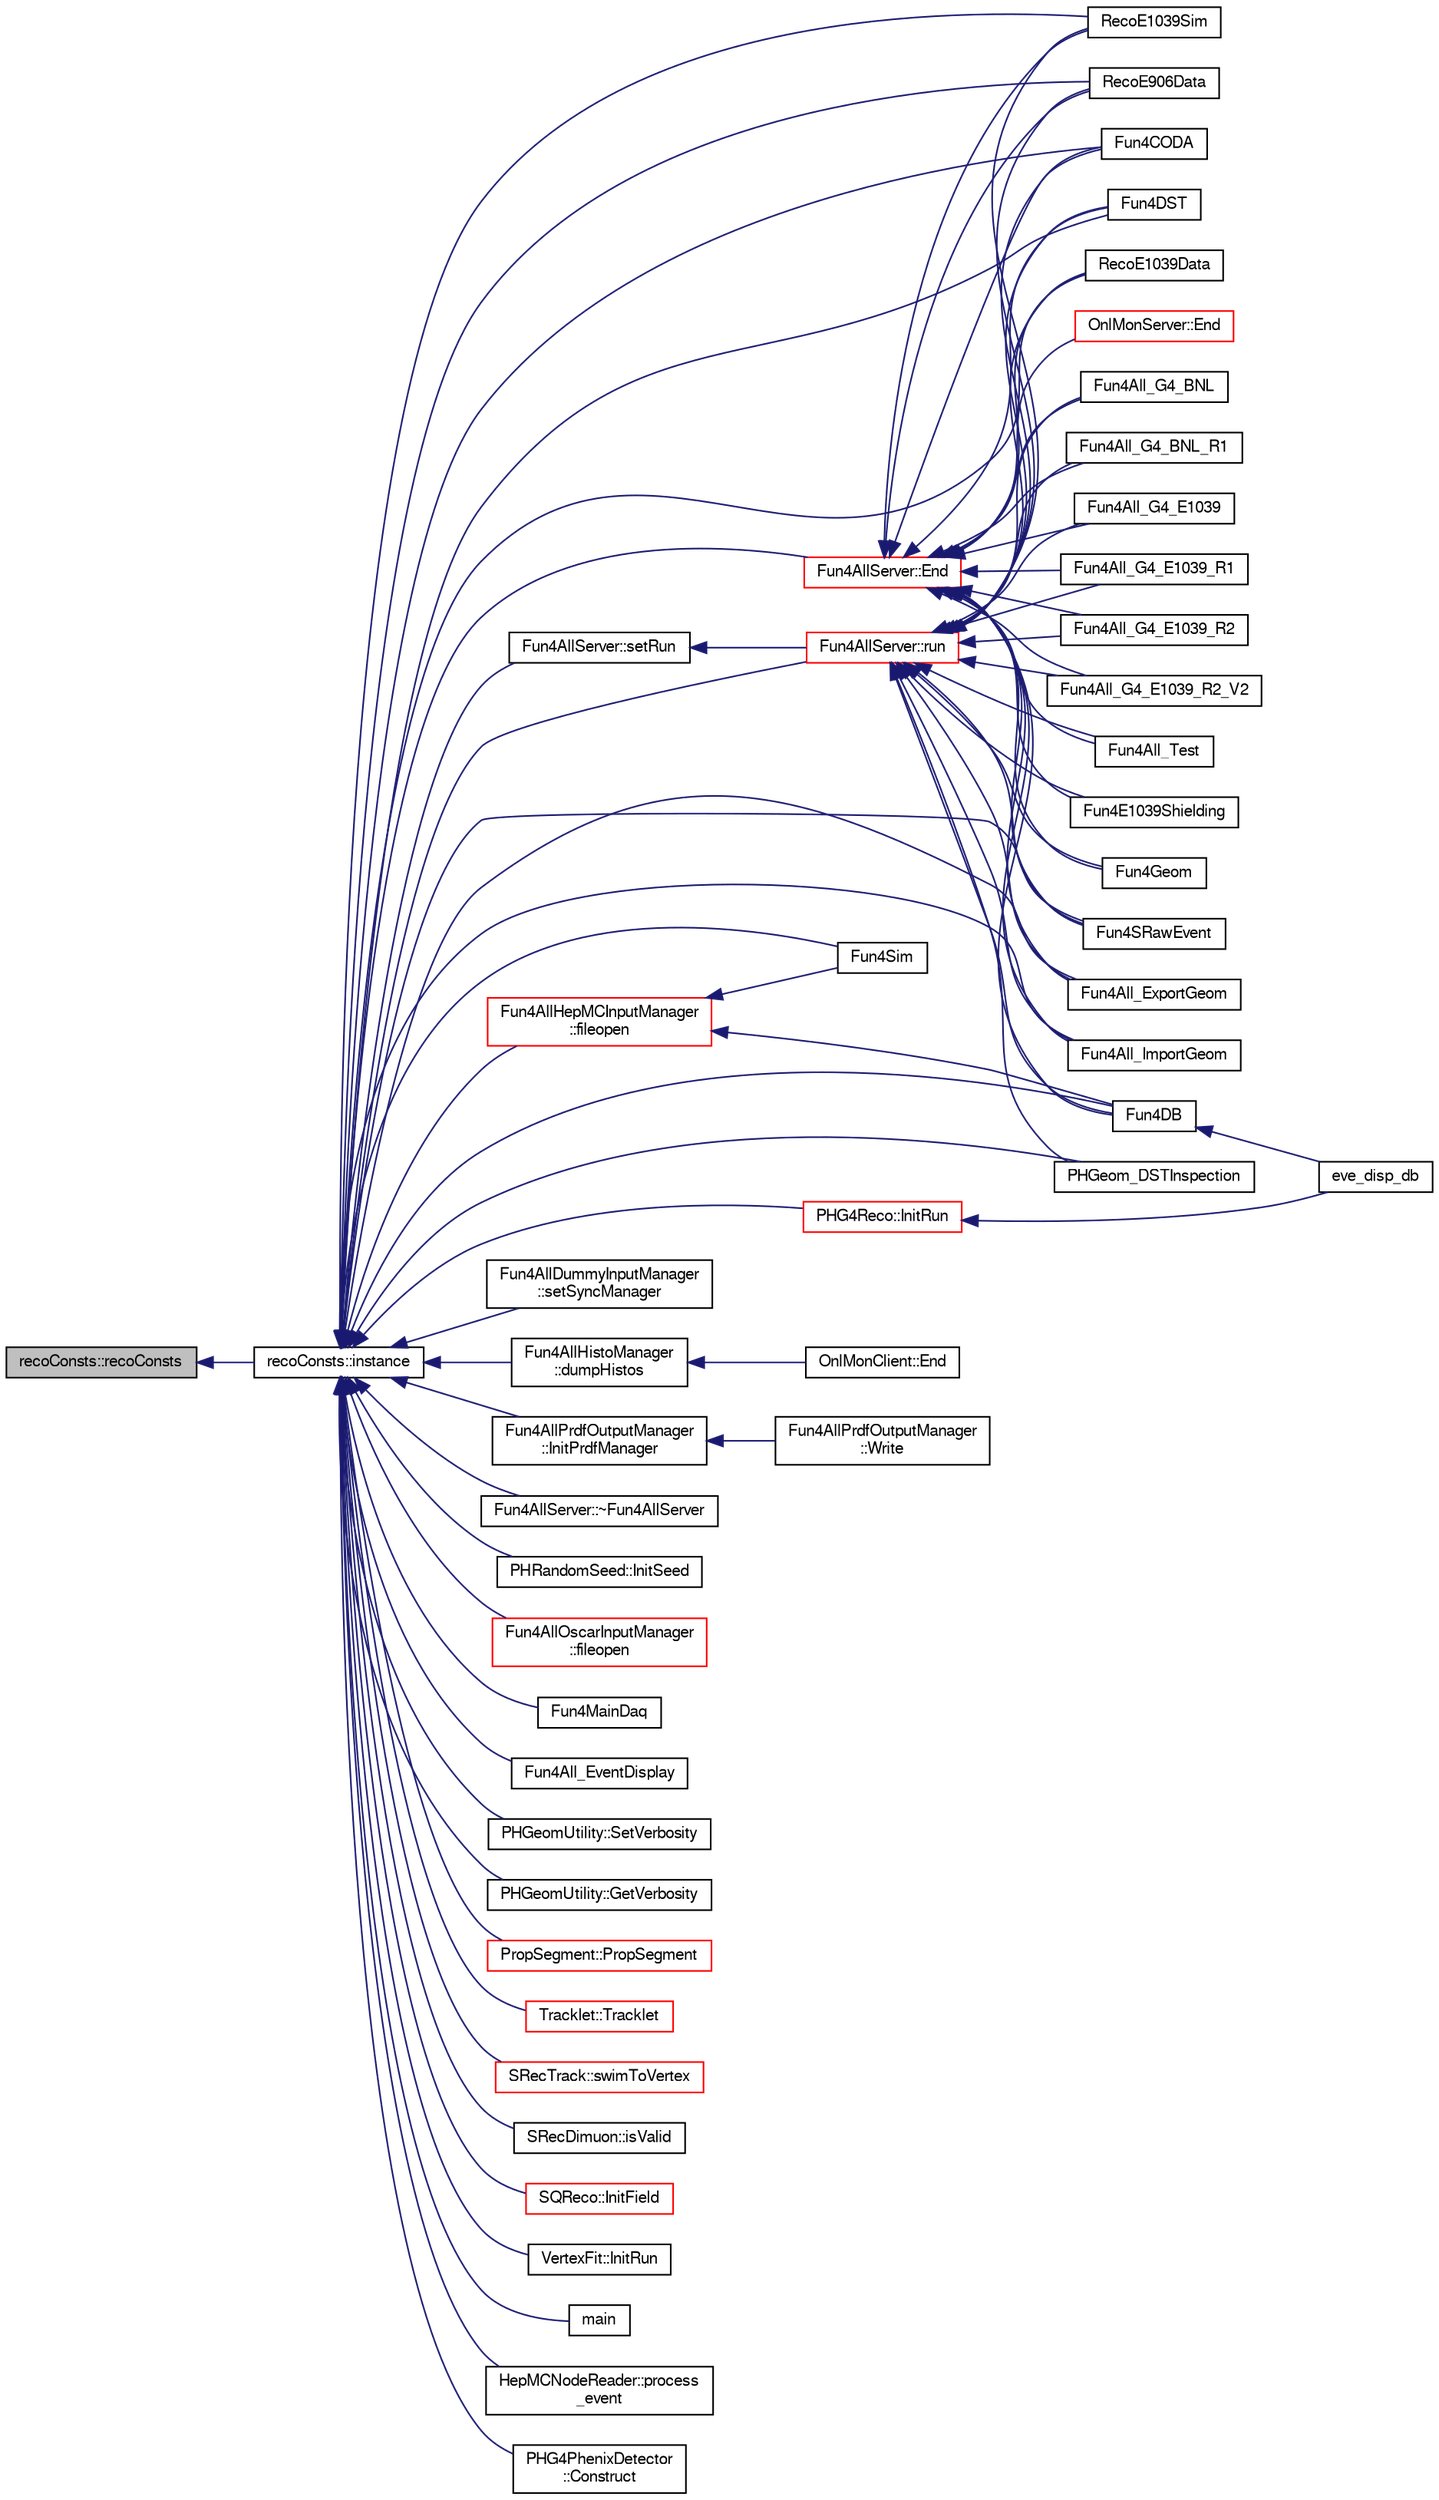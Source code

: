 digraph "recoConsts::recoConsts"
{
  bgcolor="transparent";
  edge [fontname="FreeSans",fontsize="10",labelfontname="FreeSans",labelfontsize="10"];
  node [fontname="FreeSans",fontsize="10",shape=record];
  rankdir="LR";
  Node1 [label="recoConsts::recoConsts",height=0.2,width=0.4,color="black", fillcolor="grey75", style="filled" fontcolor="black"];
  Node1 -> Node2 [dir="back",color="midnightblue",fontsize="10",style="solid",fontname="FreeSans"];
  Node2 [label="recoConsts::instance",height=0.2,width=0.4,color="black",URL="$d8/d14/classrecoConsts.html#ae69a5c29a7199ba16d0e537158618802"];
  Node2 -> Node3 [dir="back",color="midnightblue",fontsize="10",style="solid",fontname="FreeSans"];
  Node3 [label="Fun4CODA",height=0.2,width=0.4,color="black",URL="$db/dbe/Fun4CODA_8C.html#a1bbee777074605aa2a59ddf9b2b52742"];
  Node2 -> Node4 [dir="back",color="midnightblue",fontsize="10",style="solid",fontname="FreeSans"];
  Node4 [label="Fun4DST",height=0.2,width=0.4,color="black",URL="$de/daf/Fun4DST_8C.html#a6a43c5ad028285b022976fa872e60cbc"];
  Node2 -> Node5 [dir="back",color="midnightblue",fontsize="10",style="solid",fontname="FreeSans"];
  Node5 [label="RecoE1039Data",height=0.2,width=0.4,color="black",URL="$db/dea/RecoE1039Data_8C.html#a619388c470b52b98a611cb6f18ba24c1"];
  Node2 -> Node6 [dir="back",color="midnightblue",fontsize="10",style="solid",fontname="FreeSans"];
  Node6 [label="RecoE1039Sim",height=0.2,width=0.4,color="black",URL="$d0/d9c/RecoE1039Sim_8C.html#a07edfd7b51752cb53ea50911050a8511"];
  Node2 -> Node7 [dir="back",color="midnightblue",fontsize="10",style="solid",fontname="FreeSans"];
  Node7 [label="RecoE906Data",height=0.2,width=0.4,color="black",URL="$df/d0c/RecoE906Data_8C.html#ad032525ca693000ba382d14d82bf9f2b"];
  Node2 -> Node8 [dir="back",color="midnightblue",fontsize="10",style="solid",fontname="FreeSans"];
  Node8 [label="Fun4DB",height=0.2,width=0.4,color="black",URL="$df/dc0/Fun4DB_8C.html#a156048b96f7485e3cc410afbc05fc286"];
  Node8 -> Node9 [dir="back",color="midnightblue",fontsize="10",style="solid",fontname="FreeSans"];
  Node9 [label="eve_disp_db",height=0.2,width=0.4,color="black",URL="$de/d2a/eve__disp__db_8C.html#aa8b45dd9cf940c8aff427aed5d9db19f"];
  Node2 -> Node10 [dir="back",color="midnightblue",fontsize="10",style="solid",fontname="FreeSans"];
  Node10 [label="Fun4SRawEvent",height=0.2,width=0.4,color="black",URL="$d8/de7/Fun4SRawEvent_8C.html#aaa9bb2e956ce860a8cb6e7845bcc4ed5"];
  Node2 -> Node11 [dir="back",color="midnightblue",fontsize="10",style="solid",fontname="FreeSans"];
  Node11 [label="Fun4AllDummyInputManager\l::setSyncManager",height=0.2,width=0.4,color="black",URL="$df/d43/classFun4AllDummyInputManager.html#a3863cb07576f56e8e514ae272b322679"];
  Node2 -> Node12 [dir="back",color="midnightblue",fontsize="10",style="solid",fontname="FreeSans"];
  Node12 [label="Fun4AllHistoManager\l::dumpHistos",height=0.2,width=0.4,color="black",URL="$d3/d96/classFun4AllHistoManager.html#a61c2043c62739de451de3f9287832a08"];
  Node12 -> Node13 [dir="back",color="midnightblue",fontsize="10",style="solid",fontname="FreeSans"];
  Node13 [label="OnlMonClient::End",height=0.2,width=0.4,color="black",URL="$d9/d62/classOnlMonClient.html#a8e707fd7f6a89c8af8d716bdd06eed5d",tooltip="Called at the end of all processing. "];
  Node2 -> Node14 [dir="back",color="midnightblue",fontsize="10",style="solid",fontname="FreeSans"];
  Node14 [label="Fun4AllPrdfOutputManager\l::InitPrdfManager",height=0.2,width=0.4,color="black",URL="$d6/dc8/classFun4AllPrdfOutputManager.html#a34a327859dafb50190588e6393d8ec2b"];
  Node14 -> Node15 [dir="back",color="midnightblue",fontsize="10",style="solid",fontname="FreeSans"];
  Node15 [label="Fun4AllPrdfOutputManager\l::Write",height=0.2,width=0.4,color="black",URL="$d6/dc8/classFun4AllPrdfOutputManager.html#a6aaed7e9b0b32a481661fde72ff44fa2",tooltip="event write method (startNode argument is ignored. prdfNode is always used) "];
  Node2 -> Node16 [dir="back",color="midnightblue",fontsize="10",style="solid",fontname="FreeSans"];
  Node16 [label="Fun4AllServer::~Fun4AllServer",height=0.2,width=0.4,color="black",URL="$da/d29/classFun4AllServer.html#ae508c2fa05d45ca09e101a4db9a9807d"];
  Node2 -> Node17 [dir="back",color="midnightblue",fontsize="10",style="solid",fontname="FreeSans"];
  Node17 [label="Fun4AllServer::End",height=0.2,width=0.4,color="red",URL="$da/d29/classFun4AllServer.html#ab7263450319ca1d5029209fde26a7af8"];
  Node17 -> Node18 [dir="back",color="midnightblue",fontsize="10",style="solid",fontname="FreeSans"];
  Node18 [label="OnlMonServer::End",height=0.2,width=0.4,color="red",URL="$d8/d38/classOnlMonServer.html#afa6a2749217b65d3de3f6fb3623c05b5"];
  Node17 -> Node19 [dir="back",color="midnightblue",fontsize="10",style="solid",fontname="FreeSans"];
  Node19 [label="Fun4All_ExportGeom",height=0.2,width=0.4,color="black",URL="$df/d51/Fun4All__ExportGeom_8C.html#a582925c51bad38d562cf19e71211adfd",tooltip="get geometry from DST file and output TGeoManager ROOT files or other formats of geometry files ..."];
  Node17 -> Node20 [dir="back",color="midnightblue",fontsize="10",style="solid",fontname="FreeSans"];
  Node20 [label="Fun4All_G4_BNL",height=0.2,width=0.4,color="black",URL="$d9/de0/Fun4All__G4__BNL_8C.html#a62a558c2bb73d1be82a65b16f52ce2e0"];
  Node17 -> Node21 [dir="back",color="midnightblue",fontsize="10",style="solid",fontname="FreeSans"];
  Node21 [label="Fun4All_G4_BNL_R1",height=0.2,width=0.4,color="black",URL="$de/dad/Fun4All__G4__BNL__R1_8C.html#a361be596f3554cfa3d0fc26346c50c31"];
  Node17 -> Node22 [dir="back",color="midnightblue",fontsize="10",style="solid",fontname="FreeSans"];
  Node22 [label="Fun4All_G4_E1039",height=0.2,width=0.4,color="black",URL="$d1/d24/Fun4All__G4__E1039_8C.html#ad81863c21df83a735c57713bc9ec59b1"];
  Node17 -> Node23 [dir="back",color="midnightblue",fontsize="10",style="solid",fontname="FreeSans"];
  Node23 [label="Fun4All_G4_E1039_R1",height=0.2,width=0.4,color="black",URL="$de/d10/Fun4All__G4__E1039__R1_8C.html#aa484b834b55e3114dfd4cd82dcd11831"];
  Node17 -> Node24 [dir="back",color="midnightblue",fontsize="10",style="solid",fontname="FreeSans"];
  Node24 [label="Fun4All_G4_E1039_R2",height=0.2,width=0.4,color="black",URL="$df/d98/Fun4All__G4__E1039__R2_8C.html#a0cc5938b98723b2d5216049aad7edb01"];
  Node17 -> Node25 [dir="back",color="midnightblue",fontsize="10",style="solid",fontname="FreeSans"];
  Node25 [label="Fun4All_G4_E1039_R2_V2",height=0.2,width=0.4,color="black",URL="$d1/d91/Fun4All__G4__E1039__R2__V2_8C.html#a89f8b08cddafb17f4ba14e509a0ca1db"];
  Node17 -> Node26 [dir="back",color="midnightblue",fontsize="10",style="solid",fontname="FreeSans"];
  Node26 [label="Fun4All_ImportGeom",height=0.2,width=0.4,color="black",URL="$d9/d0f/Fun4All__ImportGeom_8C.html#a3388968a8dae60e9eb62b1126f747b6a",tooltip="Read in a Geometry file, and output DST and ROOT TGeo files. "];
  Node17 -> Node27 [dir="back",color="midnightblue",fontsize="10",style="solid",fontname="FreeSans"];
  Node27 [label="Fun4All_Test",height=0.2,width=0.4,color="black",URL="$d5/db4/Fun4All__Test_8C.html#ae69a57ea66fbed58544200f95796a66f"];
  Node17 -> Node3 [dir="back",color="midnightblue",fontsize="10",style="solid",fontname="FreeSans"];
  Node17 -> Node8 [dir="back",color="midnightblue",fontsize="10",style="solid",fontname="FreeSans"];
  Node17 -> Node4 [dir="back",color="midnightblue",fontsize="10",style="solid",fontname="FreeSans"];
  Node17 -> Node28 [dir="back",color="midnightblue",fontsize="10",style="solid",fontname="FreeSans"];
  Node28 [label="Fun4E1039Shielding",height=0.2,width=0.4,color="black",URL="$d2/d24/Fun4E1039Shielding_8C.html#a42592782dd55d6e219305ff678a00dc2"];
  Node17 -> Node29 [dir="back",color="midnightblue",fontsize="10",style="solid",fontname="FreeSans"];
  Node29 [label="Fun4Geom",height=0.2,width=0.4,color="black",URL="$db/d7c/Fun4DumpGeom_8C.html#ac8b66de3cf15072c6969f76f6b8f7f4c"];
  Node17 -> Node10 [dir="back",color="midnightblue",fontsize="10",style="solid",fontname="FreeSans"];
  Node17 -> Node5 [dir="back",color="midnightblue",fontsize="10",style="solid",fontname="FreeSans"];
  Node17 -> Node6 [dir="back",color="midnightblue",fontsize="10",style="solid",fontname="FreeSans"];
  Node17 -> Node7 [dir="back",color="midnightblue",fontsize="10",style="solid",fontname="FreeSans"];
  Node2 -> Node30 [dir="back",color="midnightblue",fontsize="10",style="solid",fontname="FreeSans"];
  Node30 [label="Fun4AllServer::run",height=0.2,width=0.4,color="red",URL="$da/d29/classFun4AllServer.html#a11bbc8b2f53bc06e0b05ee202dd6372a",tooltip="run n events (0 means up to end of file) "];
  Node30 -> Node19 [dir="back",color="midnightblue",fontsize="10",style="solid",fontname="FreeSans"];
  Node30 -> Node20 [dir="back",color="midnightblue",fontsize="10",style="solid",fontname="FreeSans"];
  Node30 -> Node21 [dir="back",color="midnightblue",fontsize="10",style="solid",fontname="FreeSans"];
  Node30 -> Node22 [dir="back",color="midnightblue",fontsize="10",style="solid",fontname="FreeSans"];
  Node30 -> Node23 [dir="back",color="midnightblue",fontsize="10",style="solid",fontname="FreeSans"];
  Node30 -> Node24 [dir="back",color="midnightblue",fontsize="10",style="solid",fontname="FreeSans"];
  Node30 -> Node25 [dir="back",color="midnightblue",fontsize="10",style="solid",fontname="FreeSans"];
  Node30 -> Node26 [dir="back",color="midnightblue",fontsize="10",style="solid",fontname="FreeSans"];
  Node30 -> Node27 [dir="back",color="midnightblue",fontsize="10",style="solid",fontname="FreeSans"];
  Node30 -> Node3 [dir="back",color="midnightblue",fontsize="10",style="solid",fontname="FreeSans"];
  Node30 -> Node8 [dir="back",color="midnightblue",fontsize="10",style="solid",fontname="FreeSans"];
  Node30 -> Node4 [dir="back",color="midnightblue",fontsize="10",style="solid",fontname="FreeSans"];
  Node30 -> Node28 [dir="back",color="midnightblue",fontsize="10",style="solid",fontname="FreeSans"];
  Node30 -> Node29 [dir="back",color="midnightblue",fontsize="10",style="solid",fontname="FreeSans"];
  Node30 -> Node10 [dir="back",color="midnightblue",fontsize="10",style="solid",fontname="FreeSans"];
  Node30 -> Node31 [dir="back",color="midnightblue",fontsize="10",style="solid",fontname="FreeSans"];
  Node31 [label="PHGeom_DSTInspection",height=0.2,width=0.4,color="black",URL="$d6/deb/PHGeom__DSTInspection_8C.html#a8a06a40e2950cd31dda512c040049cd0"];
  Node30 -> Node5 [dir="back",color="midnightblue",fontsize="10",style="solid",fontname="FreeSans"];
  Node30 -> Node6 [dir="back",color="midnightblue",fontsize="10",style="solid",fontname="FreeSans"];
  Node30 -> Node7 [dir="back",color="midnightblue",fontsize="10",style="solid",fontname="FreeSans"];
  Node2 -> Node32 [dir="back",color="midnightblue",fontsize="10",style="solid",fontname="FreeSans"];
  Node32 [label="Fun4AllServer::setRun",height=0.2,width=0.4,color="black",URL="$da/d29/classFun4AllServer.html#af1002b9170308da078c0e14a5ac4b514"];
  Node32 -> Node30 [dir="back",color="midnightblue",fontsize="10",style="solid",fontname="FreeSans"];
  Node2 -> Node33 [dir="back",color="midnightblue",fontsize="10",style="solid",fontname="FreeSans"];
  Node33 [label="PHRandomSeed::InitSeed",height=0.2,width=0.4,color="black",URL="$dd/d1f/classPHRandomSeed.html#a2bde8781fe8b52f6f01d4160139f4f55"];
  Node2 -> Node34 [dir="back",color="midnightblue",fontsize="10",style="solid",fontname="FreeSans"];
  Node34 [label="Fun4AllHepMCInputManager\l::fileopen",height=0.2,width=0.4,color="red",URL="$d6/d6f/classFun4AllHepMCInputManager.html#aaf891596a876957d656c23ea03b39f1a"];
  Node34 -> Node8 [dir="back",color="midnightblue",fontsize="10",style="solid",fontname="FreeSans"];
  Node34 -> Node35 [dir="back",color="midnightblue",fontsize="10",style="solid",fontname="FreeSans"];
  Node35 [label="Fun4Sim",height=0.2,width=0.4,color="black",URL="$d5/d4a/e1039-analysis_2SimChainDev_2Fun4Sim_8C.html#a05d19d59f1955a51d54ae22957bbcf86"];
  Node2 -> Node36 [dir="back",color="midnightblue",fontsize="10",style="solid",fontname="FreeSans"];
  Node36 [label="Fun4AllOscarInputManager\l::fileopen",height=0.2,width=0.4,color="red",URL="$db/d1f/classFun4AllOscarInputManager.html#a6fbe420ea4972e895f4061bb94ab9d77"];
  Node2 -> Node35 [dir="back",color="midnightblue",fontsize="10",style="solid",fontname="FreeSans"];
  Node2 -> Node37 [dir="back",color="midnightblue",fontsize="10",style="solid",fontname="FreeSans"];
  Node37 [label="Fun4MainDaq",height=0.2,width=0.4,color="black",URL="$de/d00/e1039-analysis_2OnlMonDev_2Fun4MainDaq_8C.html#ac28bfcc626ab9a3b0aea03bad954a5e5"];
  Node2 -> Node38 [dir="back",color="midnightblue",fontsize="10",style="solid",fontname="FreeSans"];
  Node38 [label="Fun4All_EventDisplay",height=0.2,width=0.4,color="black",URL="$df/d27/Fun4All__EventDisplay_8C.html#a1882962483c970b18963752d848a9f60"];
  Node2 -> Node19 [dir="back",color="midnightblue",fontsize="10",style="solid",fontname="FreeSans"];
  Node2 -> Node26 [dir="back",color="midnightblue",fontsize="10",style="solid",fontname="FreeSans"];
  Node2 -> Node31 [dir="back",color="midnightblue",fontsize="10",style="solid",fontname="FreeSans"];
  Node2 -> Node39 [dir="back",color="midnightblue",fontsize="10",style="solid",fontname="FreeSans"];
  Node39 [label="PHGeomUtility::SetVerbosity",height=0.2,width=0.4,color="black",URL="$d2/da1/classPHGeomUtility.html#ab5bab1c037b85be537f586e6972c3973",tooltip="Verbosity for geometry IO like, TGeoMangers. "];
  Node2 -> Node40 [dir="back",color="midnightblue",fontsize="10",style="solid",fontname="FreeSans"];
  Node40 [label="PHGeomUtility::GetVerbosity",height=0.2,width=0.4,color="black",URL="$d2/da1/classPHGeomUtility.html#a84ee9f9eaf686f5c98ddc1af089ae248",tooltip="Verbosity for geometry IO like, TGeoMangers. "];
  Node2 -> Node41 [dir="back",color="midnightblue",fontsize="10",style="solid",fontname="FreeSans"];
  Node41 [label="PropSegment::PropSegment",height=0.2,width=0.4,color="red",URL="$d0/d1e/classPropSegment.html#a984672b14fb7d95d404576389eb9d937"];
  Node2 -> Node42 [dir="back",color="midnightblue",fontsize="10",style="solid",fontname="FreeSans"];
  Node42 [label="Tracklet::Tracklet",height=0.2,width=0.4,color="red",URL="$d2/d26/classTracklet.html#ab64903158530bc2b8d9fc82e7784689f"];
  Node2 -> Node43 [dir="back",color="midnightblue",fontsize="10",style="solid",fontname="FreeSans"];
  Node43 [label="SRecTrack::swimToVertex",height=0.2,width=0.4,color="red",URL="$d6/db1/classSRecTrack.html#ac4816a2258e2eb44694715d20b9127ab",tooltip="Simple swim to vertex. "];
  Node2 -> Node44 [dir="back",color="midnightblue",fontsize="10",style="solid",fontname="FreeSans"];
  Node44 [label="SRecDimuon::isValid",height=0.2,width=0.4,color="black",URL="$d3/d07/classSRecDimuon.html#a245e2442d23490160e8c07c927f103ea",tooltip="isValid returns non zero if object contains vailid data "];
  Node2 -> Node45 [dir="back",color="midnightblue",fontsize="10",style="solid",fontname="FreeSans"];
  Node45 [label="SQReco::InitField",height=0.2,width=0.4,color="red",URL="$df/df2/classSQReco.html#adc8124f9043cb5d4ddf64b03f1194796"];
  Node2 -> Node46 [dir="back",color="midnightblue",fontsize="10",style="solid",fontname="FreeSans"];
  Node46 [label="VertexFit::InitRun",height=0.2,width=0.4,color="black",URL="$d1/d13/classVertexFit.html#a818383ba3a5c7c386c5c8bb3328aa0a3"];
  Node2 -> Node47 [dir="back",color="midnightblue",fontsize="10",style="solid",fontname="FreeSans"];
  Node47 [label="main",height=0.2,width=0.4,color="black",URL="$db/d86/test__minimum_8cxx.html#a0ddf1224851353fc92bfbff6f499fa97"];
  Node2 -> Node48 [dir="back",color="midnightblue",fontsize="10",style="solid",fontname="FreeSans"];
  Node48 [label="HepMCNodeReader::process\l_event",height=0.2,width=0.4,color="black",URL="$db/d6c/classHepMCNodeReader.html#aa71e336f1ee6610de412c61a1de37470"];
  Node2 -> Node49 [dir="back",color="midnightblue",fontsize="10",style="solid",fontname="FreeSans"];
  Node49 [label="PHG4PhenixDetector\l::Construct",height=0.2,width=0.4,color="black",URL="$d1/d13/classPHG4PhenixDetector.html#aed5e9a8d0ba20e1fef8a48240aa06b85",tooltip="this is called by geant to actually construct all detectors "];
  Node2 -> Node50 [dir="back",color="midnightblue",fontsize="10",style="solid",fontname="FreeSans"];
  Node50 [label="PHG4Reco::InitRun",height=0.2,width=0.4,color="red",URL="$d0/d78/classPHG4Reco.html#a9d8228ce8682c19cd6be2f6b44ec847b"];
  Node50 -> Node9 [dir="back",color="midnightblue",fontsize="10",style="solid",fontname="FreeSans"];
}
